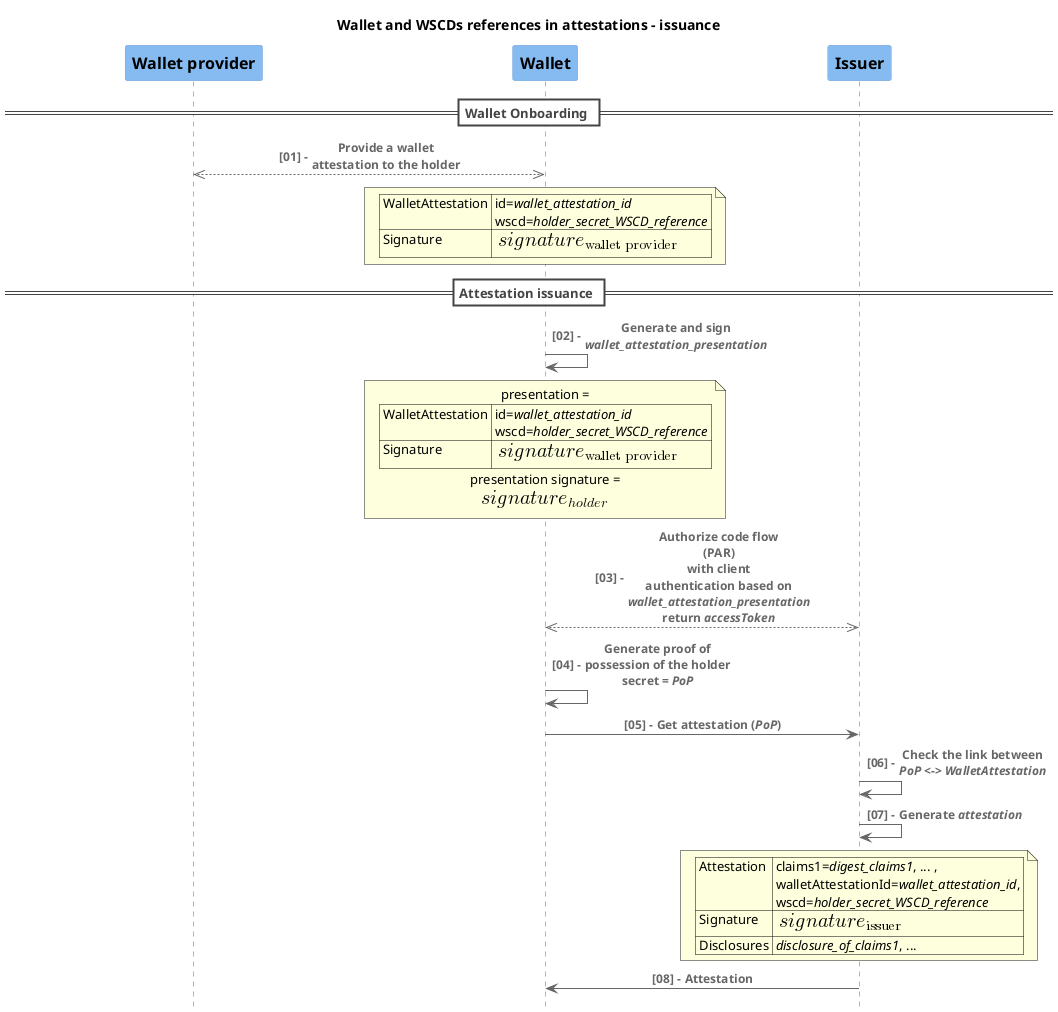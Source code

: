 @startuml 1/wallet-attestation-references-issuance
title Wallet and WSCDs references in attestations - issuance

skinparam ParticipantPadding 120

!include <c4/C4_Context.puml>
!include <c4/C4_Container.puml>
!include <c4/C4_Component.puml>
!include <c4/C4_Dynamic.puml>
!include <c4/C4_Sequence.puml>
!include <office/Users/user.puml>
!include <office/Users/mobile_user.puml>

HIDE_STEREOTYPE()
autonumber "<b>[00] - "

Component(walletp, "Wallet provider")
Component(wallet, "Wallet")
Component(issuer, "Issuer")

== Wallet Onboarding ==
BiRel(walletp, wallet, "Provide a wallet attestation to the holder")
note over wallet
| WalletAttestation | id=//wallet_attestation_id// \n wscd=//holder_secret_WSCD_reference// |
| Signature | <math>signature_("wallet provider")</math> |
end note

== Attestation issuance ==
Rel(wallet, wallet, "Generate and sign //wallet_attestation_presentation//")
note over wallet
presentation =
| WalletAttestation | id=//wallet_attestation_id// \n wscd=//holder_secret_WSCD_reference// |
| Signature | <math>signature_("wallet provider")</math> |
presentation signature = <math>signature_(holder)</math> 
end note

BiRel(wallet, issuer, "Authorize code flow (PAR) \nwith client authentication based on //wallet_attestation_presentation// \nreturn //accessToken//")
Rel(wallet, wallet, "Generate proof of possession of the holder secret = //PoP//")
Rel(wallet, issuer, "Get attestation (//PoP//)")
Rel(issuer, issuer, "Check the link between //PoP// <-> //WalletAttestation//")
Rel(issuer, issuer, "Generate //attestation//")
note over issuer
| Attestation | claims1=//digest_claims1//, ... , \n walletAttestationId=//wallet_attestation_id//, \n wscd=//holder_secret_WSCD_reference// |
| Signature | <math>signature_("issuer")</math> |
| Disclosures | //disclosure_of_claims1//, ... |
end note
Rel(issuer, wallet, "Attestation")

@enduml